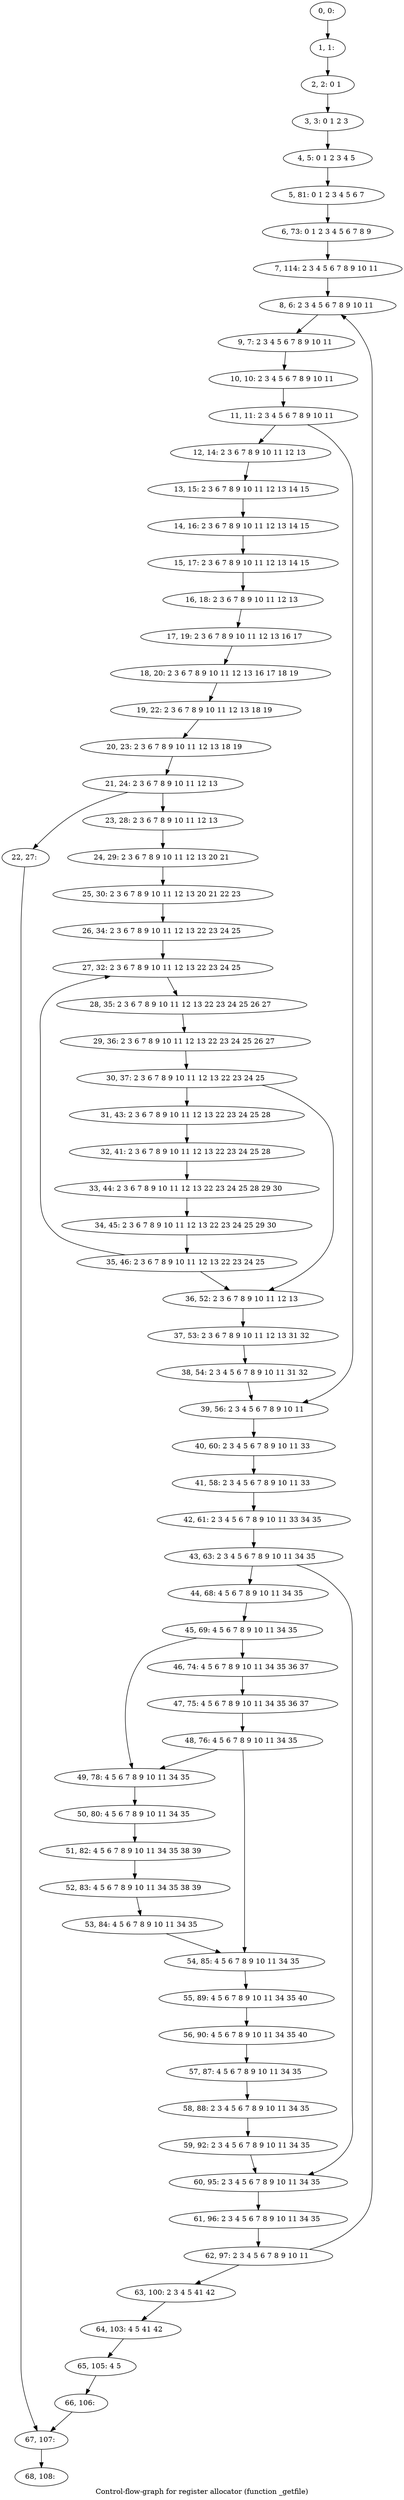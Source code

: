 digraph G {
graph [label="Control-flow-graph for register allocator (function _getfile)"]
0[label="0, 0: "];
1[label="1, 1: "];
2[label="2, 2: 0 1 "];
3[label="3, 3: 0 1 2 3 "];
4[label="4, 5: 0 1 2 3 4 5 "];
5[label="5, 81: 0 1 2 3 4 5 6 7 "];
6[label="6, 73: 0 1 2 3 4 5 6 7 8 9 "];
7[label="7, 114: 2 3 4 5 6 7 8 9 10 11 "];
8[label="8, 6: 2 3 4 5 6 7 8 9 10 11 "];
9[label="9, 7: 2 3 4 5 6 7 8 9 10 11 "];
10[label="10, 10: 2 3 4 5 6 7 8 9 10 11 "];
11[label="11, 11: 2 3 4 5 6 7 8 9 10 11 "];
12[label="12, 14: 2 3 6 7 8 9 10 11 12 13 "];
13[label="13, 15: 2 3 6 7 8 9 10 11 12 13 14 15 "];
14[label="14, 16: 2 3 6 7 8 9 10 11 12 13 14 15 "];
15[label="15, 17: 2 3 6 7 8 9 10 11 12 13 14 15 "];
16[label="16, 18: 2 3 6 7 8 9 10 11 12 13 "];
17[label="17, 19: 2 3 6 7 8 9 10 11 12 13 16 17 "];
18[label="18, 20: 2 3 6 7 8 9 10 11 12 13 16 17 18 19 "];
19[label="19, 22: 2 3 6 7 8 9 10 11 12 13 18 19 "];
20[label="20, 23: 2 3 6 7 8 9 10 11 12 13 18 19 "];
21[label="21, 24: 2 3 6 7 8 9 10 11 12 13 "];
22[label="22, 27: "];
23[label="23, 28: 2 3 6 7 8 9 10 11 12 13 "];
24[label="24, 29: 2 3 6 7 8 9 10 11 12 13 20 21 "];
25[label="25, 30: 2 3 6 7 8 9 10 11 12 13 20 21 22 23 "];
26[label="26, 34: 2 3 6 7 8 9 10 11 12 13 22 23 24 25 "];
27[label="27, 32: 2 3 6 7 8 9 10 11 12 13 22 23 24 25 "];
28[label="28, 35: 2 3 6 7 8 9 10 11 12 13 22 23 24 25 26 27 "];
29[label="29, 36: 2 3 6 7 8 9 10 11 12 13 22 23 24 25 26 27 "];
30[label="30, 37: 2 3 6 7 8 9 10 11 12 13 22 23 24 25 "];
31[label="31, 43: 2 3 6 7 8 9 10 11 12 13 22 23 24 25 28 "];
32[label="32, 41: 2 3 6 7 8 9 10 11 12 13 22 23 24 25 28 "];
33[label="33, 44: 2 3 6 7 8 9 10 11 12 13 22 23 24 25 28 29 30 "];
34[label="34, 45: 2 3 6 7 8 9 10 11 12 13 22 23 24 25 29 30 "];
35[label="35, 46: 2 3 6 7 8 9 10 11 12 13 22 23 24 25 "];
36[label="36, 52: 2 3 6 7 8 9 10 11 12 13 "];
37[label="37, 53: 2 3 6 7 8 9 10 11 12 13 31 32 "];
38[label="38, 54: 2 3 4 5 6 7 8 9 10 11 31 32 "];
39[label="39, 56: 2 3 4 5 6 7 8 9 10 11 "];
40[label="40, 60: 2 3 4 5 6 7 8 9 10 11 33 "];
41[label="41, 58: 2 3 4 5 6 7 8 9 10 11 33 "];
42[label="42, 61: 2 3 4 5 6 7 8 9 10 11 33 34 35 "];
43[label="43, 63: 2 3 4 5 6 7 8 9 10 11 34 35 "];
44[label="44, 68: 4 5 6 7 8 9 10 11 34 35 "];
45[label="45, 69: 4 5 6 7 8 9 10 11 34 35 "];
46[label="46, 74: 4 5 6 7 8 9 10 11 34 35 36 37 "];
47[label="47, 75: 4 5 6 7 8 9 10 11 34 35 36 37 "];
48[label="48, 76: 4 5 6 7 8 9 10 11 34 35 "];
49[label="49, 78: 4 5 6 7 8 9 10 11 34 35 "];
50[label="50, 80: 4 5 6 7 8 9 10 11 34 35 "];
51[label="51, 82: 4 5 6 7 8 9 10 11 34 35 38 39 "];
52[label="52, 83: 4 5 6 7 8 9 10 11 34 35 38 39 "];
53[label="53, 84: 4 5 6 7 8 9 10 11 34 35 "];
54[label="54, 85: 4 5 6 7 8 9 10 11 34 35 "];
55[label="55, 89: 4 5 6 7 8 9 10 11 34 35 40 "];
56[label="56, 90: 4 5 6 7 8 9 10 11 34 35 40 "];
57[label="57, 87: 4 5 6 7 8 9 10 11 34 35 "];
58[label="58, 88: 2 3 4 5 6 7 8 9 10 11 34 35 "];
59[label="59, 92: 2 3 4 5 6 7 8 9 10 11 34 35 "];
60[label="60, 95: 2 3 4 5 6 7 8 9 10 11 34 35 "];
61[label="61, 96: 2 3 4 5 6 7 8 9 10 11 34 35 "];
62[label="62, 97: 2 3 4 5 6 7 8 9 10 11 "];
63[label="63, 100: 2 3 4 5 41 42 "];
64[label="64, 103: 4 5 41 42 "];
65[label="65, 105: 4 5 "];
66[label="66, 106: "];
67[label="67, 107: "];
68[label="68, 108: "];
0->1 ;
1->2 ;
2->3 ;
3->4 ;
4->5 ;
5->6 ;
6->7 ;
7->8 ;
8->9 ;
9->10 ;
10->11 ;
11->12 ;
11->39 ;
12->13 ;
13->14 ;
14->15 ;
15->16 ;
16->17 ;
17->18 ;
18->19 ;
19->20 ;
20->21 ;
21->22 ;
21->23 ;
22->67 ;
23->24 ;
24->25 ;
25->26 ;
26->27 ;
27->28 ;
28->29 ;
29->30 ;
30->31 ;
30->36 ;
31->32 ;
32->33 ;
33->34 ;
34->35 ;
35->36 ;
35->27 ;
36->37 ;
37->38 ;
38->39 ;
39->40 ;
40->41 ;
41->42 ;
42->43 ;
43->44 ;
43->60 ;
44->45 ;
45->46 ;
45->49 ;
46->47 ;
47->48 ;
48->49 ;
48->54 ;
49->50 ;
50->51 ;
51->52 ;
52->53 ;
53->54 ;
54->55 ;
55->56 ;
56->57 ;
57->58 ;
58->59 ;
59->60 ;
60->61 ;
61->62 ;
62->63 ;
62->8 ;
63->64 ;
64->65 ;
65->66 ;
66->67 ;
67->68 ;
}
